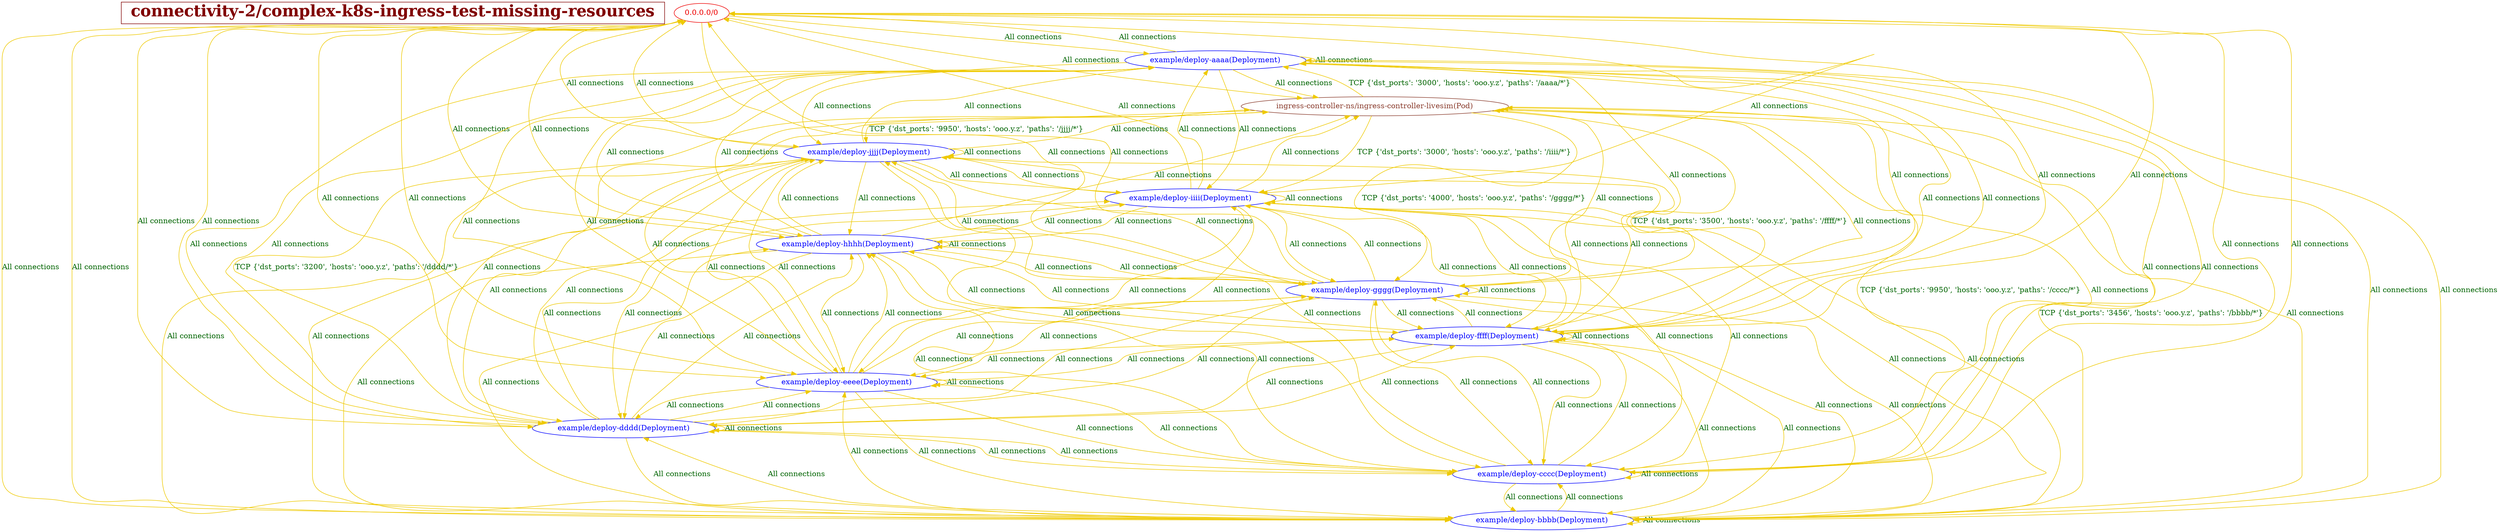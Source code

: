 // The Connectivity Graph of complex-k8s-ingress-test-missing-resources
digraph {
	HEADER [shape="box" label=< <B>connectivity-2/complex-k8s-ingress-test-missing-resources</B> > fontsize=30 color=webmaroon fontcolor=webmaroon];
	"0.0.0.0/0" [label="0.0.0.0/0" color="red2" fontcolor="red2"]
	"example/deploy-aaaa(Deployment)" [label="example/deploy-aaaa(Deployment)" color="blue" fontcolor="blue"]
	"example/deploy-bbbb(Deployment)" [label="example/deploy-bbbb(Deployment)" color="blue" fontcolor="blue"]
	"example/deploy-cccc(Deployment)" [label="example/deploy-cccc(Deployment)" color="blue" fontcolor="blue"]
	"example/deploy-dddd(Deployment)" [label="example/deploy-dddd(Deployment)" color="blue" fontcolor="blue"]
	"example/deploy-eeee(Deployment)" [label="example/deploy-eeee(Deployment)" color="blue" fontcolor="blue"]
	"example/deploy-ffff(Deployment)" [label="example/deploy-ffff(Deployment)" color="blue" fontcolor="blue"]
	"example/deploy-gggg(Deployment)" [label="example/deploy-gggg(Deployment)" color="blue" fontcolor="blue"]
	"example/deploy-hhhh(Deployment)" [label="example/deploy-hhhh(Deployment)" color="blue" fontcolor="blue"]
	"example/deploy-iiii(Deployment)" [label="example/deploy-iiii(Deployment)" color="blue" fontcolor="blue"]
	"example/deploy-jjjj(Deployment)" [label="example/deploy-jjjj(Deployment)" color="blue" fontcolor="blue"]
	"ingress-controller-ns/ingress-controller-livesim(Pod)" [label="ingress-controller-ns/ingress-controller-livesim(Pod)" color="coral4" fontcolor="coral4"]
	"0.0.0.0/0" -> "example/deploy-aaaa(Deployment)" [label="All connections" color="gold2" fontcolor="darkgreen"]
	"0.0.0.0/0" -> "example/deploy-bbbb(Deployment)" [label="All connections" color="gold2" fontcolor="darkgreen"]
	"0.0.0.0/0" -> "example/deploy-cccc(Deployment)" [label="All connections" color="gold2" fontcolor="darkgreen"]
	"0.0.0.0/0" -> "example/deploy-dddd(Deployment)" [label="All connections" color="gold2" fontcolor="darkgreen"]
	"0.0.0.0/0" -> "example/deploy-eeee(Deployment)" [label="All connections" color="gold2" fontcolor="darkgreen"]
	"0.0.0.0/0" -> "example/deploy-ffff(Deployment)" [label="All connections" color="gold2" fontcolor="darkgreen"]
	"0.0.0.0/0" -> "example/deploy-gggg(Deployment)" [label="All connections" color="gold2" fontcolor="darkgreen"]
	"0.0.0.0/0" -> "example/deploy-hhhh(Deployment)" [label="All connections" color="gold2" fontcolor="darkgreen"]
	"0.0.0.0/0" -> "example/deploy-iiii(Deployment)" [label="All connections" color="gold2" fontcolor="darkgreen"]
	"0.0.0.0/0" -> "example/deploy-jjjj(Deployment)" [label="All connections" color="gold2" fontcolor="darkgreen"]
	"0.0.0.0/0" -> "ingress-controller-ns/ingress-controller-livesim(Pod)" [label="All connections" color="gold2" fontcolor="darkgreen"]
	"example/deploy-aaaa(Deployment)" -> "0.0.0.0/0" [label="All connections" color="gold2" fontcolor="darkgreen"]
	"example/deploy-aaaa(Deployment)" -> "example/deploy-aaaa(Deployment)" [label="All connections" color="gold2" fontcolor="darkgreen"]
	"example/deploy-aaaa(Deployment)" -> "example/deploy-bbbb(Deployment)" [label="All connections" color="gold2" fontcolor="darkgreen"]
	"example/deploy-aaaa(Deployment)" -> "example/deploy-cccc(Deployment)" [label="All connections" color="gold2" fontcolor="darkgreen"]
	"example/deploy-aaaa(Deployment)" -> "example/deploy-dddd(Deployment)" [label="All connections" color="gold2" fontcolor="darkgreen"]
	"example/deploy-aaaa(Deployment)" -> "example/deploy-eeee(Deployment)" [label="All connections" color="gold2" fontcolor="darkgreen"]
	"example/deploy-aaaa(Deployment)" -> "example/deploy-ffff(Deployment)" [label="All connections" color="gold2" fontcolor="darkgreen"]
	"example/deploy-aaaa(Deployment)" -> "example/deploy-gggg(Deployment)" [label="All connections" color="gold2" fontcolor="darkgreen"]
	"example/deploy-aaaa(Deployment)" -> "example/deploy-hhhh(Deployment)" [label="All connections" color="gold2" fontcolor="darkgreen"]
	"example/deploy-aaaa(Deployment)" -> "example/deploy-iiii(Deployment)" [label="All connections" color="gold2" fontcolor="darkgreen"]
	"example/deploy-aaaa(Deployment)" -> "example/deploy-jjjj(Deployment)" [label="All connections" color="gold2" fontcolor="darkgreen"]
	"example/deploy-aaaa(Deployment)" -> "ingress-controller-ns/ingress-controller-livesim(Pod)" [label="All connections" color="gold2" fontcolor="darkgreen"]
	"example/deploy-bbbb(Deployment)" -> "0.0.0.0/0" [label="All connections" color="gold2" fontcolor="darkgreen"]
	"example/deploy-bbbb(Deployment)" -> "example/deploy-aaaa(Deployment)" [label="All connections" color="gold2" fontcolor="darkgreen"]
	"example/deploy-bbbb(Deployment)" -> "example/deploy-bbbb(Deployment)" [label="All connections" color="gold2" fontcolor="darkgreen"]
	"example/deploy-bbbb(Deployment)" -> "example/deploy-cccc(Deployment)" [label="All connections" color="gold2" fontcolor="darkgreen"]
	"example/deploy-bbbb(Deployment)" -> "example/deploy-dddd(Deployment)" [label="All connections" color="gold2" fontcolor="darkgreen"]
	"example/deploy-bbbb(Deployment)" -> "example/deploy-eeee(Deployment)" [label="All connections" color="gold2" fontcolor="darkgreen"]
	"example/deploy-bbbb(Deployment)" -> "example/deploy-ffff(Deployment)" [label="All connections" color="gold2" fontcolor="darkgreen"]
	"example/deploy-bbbb(Deployment)" -> "example/deploy-gggg(Deployment)" [label="All connections" color="gold2" fontcolor="darkgreen"]
	"example/deploy-bbbb(Deployment)" -> "example/deploy-hhhh(Deployment)" [label="All connections" color="gold2" fontcolor="darkgreen"]
	"example/deploy-bbbb(Deployment)" -> "example/deploy-iiii(Deployment)" [label="All connections" color="gold2" fontcolor="darkgreen"]
	"example/deploy-bbbb(Deployment)" -> "example/deploy-jjjj(Deployment)" [label="All connections" color="gold2" fontcolor="darkgreen"]
	"example/deploy-bbbb(Deployment)" -> "ingress-controller-ns/ingress-controller-livesim(Pod)" [label="All connections" color="gold2" fontcolor="darkgreen"]
	"example/deploy-cccc(Deployment)" -> "0.0.0.0/0" [label="All connections" color="gold2" fontcolor="darkgreen"]
	"example/deploy-cccc(Deployment)" -> "example/deploy-aaaa(Deployment)" [label="All connections" color="gold2" fontcolor="darkgreen"]
	"example/deploy-cccc(Deployment)" -> "example/deploy-bbbb(Deployment)" [label="All connections" color="gold2" fontcolor="darkgreen"]
	"example/deploy-cccc(Deployment)" -> "example/deploy-cccc(Deployment)" [label="All connections" color="gold2" fontcolor="darkgreen"]
	"example/deploy-cccc(Deployment)" -> "example/deploy-dddd(Deployment)" [label="All connections" color="gold2" fontcolor="darkgreen"]
	"example/deploy-cccc(Deployment)" -> "example/deploy-eeee(Deployment)" [label="All connections" color="gold2" fontcolor="darkgreen"]
	"example/deploy-cccc(Deployment)" -> "example/deploy-ffff(Deployment)" [label="All connections" color="gold2" fontcolor="darkgreen"]
	"example/deploy-cccc(Deployment)" -> "example/deploy-gggg(Deployment)" [label="All connections" color="gold2" fontcolor="darkgreen"]
	"example/deploy-cccc(Deployment)" -> "example/deploy-hhhh(Deployment)" [label="All connections" color="gold2" fontcolor="darkgreen"]
	"example/deploy-cccc(Deployment)" -> "example/deploy-iiii(Deployment)" [label="All connections" color="gold2" fontcolor="darkgreen"]
	"example/deploy-cccc(Deployment)" -> "example/deploy-jjjj(Deployment)" [label="All connections" color="gold2" fontcolor="darkgreen"]
	"example/deploy-cccc(Deployment)" -> "ingress-controller-ns/ingress-controller-livesim(Pod)" [label="All connections" color="gold2" fontcolor="darkgreen"]
	"example/deploy-dddd(Deployment)" -> "0.0.0.0/0" [label="All connections" color="gold2" fontcolor="darkgreen"]
	"example/deploy-dddd(Deployment)" -> "example/deploy-aaaa(Deployment)" [label="All connections" color="gold2" fontcolor="darkgreen"]
	"example/deploy-dddd(Deployment)" -> "example/deploy-bbbb(Deployment)" [label="All connections" color="gold2" fontcolor="darkgreen"]
	"example/deploy-dddd(Deployment)" -> "example/deploy-cccc(Deployment)" [label="All connections" color="gold2" fontcolor="darkgreen"]
	"example/deploy-dddd(Deployment)" -> "example/deploy-dddd(Deployment)" [label="All connections" color="gold2" fontcolor="darkgreen"]
	"example/deploy-dddd(Deployment)" -> "example/deploy-eeee(Deployment)" [label="All connections" color="gold2" fontcolor="darkgreen"]
	"example/deploy-dddd(Deployment)" -> "example/deploy-ffff(Deployment)" [label="All connections" color="gold2" fontcolor="darkgreen"]
	"example/deploy-dddd(Deployment)" -> "example/deploy-gggg(Deployment)" [label="All connections" color="gold2" fontcolor="darkgreen"]
	"example/deploy-dddd(Deployment)" -> "example/deploy-hhhh(Deployment)" [label="All connections" color="gold2" fontcolor="darkgreen"]
	"example/deploy-dddd(Deployment)" -> "example/deploy-iiii(Deployment)" [label="All connections" color="gold2" fontcolor="darkgreen"]
	"example/deploy-dddd(Deployment)" -> "example/deploy-jjjj(Deployment)" [label="All connections" color="gold2" fontcolor="darkgreen"]
	"example/deploy-dddd(Deployment)" -> "ingress-controller-ns/ingress-controller-livesim(Pod)" [label="All connections" color="gold2" fontcolor="darkgreen"]
	"example/deploy-eeee(Deployment)" -> "0.0.0.0/0" [label="All connections" color="gold2" fontcolor="darkgreen"]
	"example/deploy-eeee(Deployment)" -> "example/deploy-aaaa(Deployment)" [label="All connections" color="gold2" fontcolor="darkgreen"]
	"example/deploy-eeee(Deployment)" -> "example/deploy-bbbb(Deployment)" [label="All connections" color="gold2" fontcolor="darkgreen"]
	"example/deploy-eeee(Deployment)" -> "example/deploy-cccc(Deployment)" [label="All connections" color="gold2" fontcolor="darkgreen"]
	"example/deploy-eeee(Deployment)" -> "example/deploy-dddd(Deployment)" [label="All connections" color="gold2" fontcolor="darkgreen"]
	"example/deploy-eeee(Deployment)" -> "example/deploy-eeee(Deployment)" [label="All connections" color="gold2" fontcolor="darkgreen"]
	"example/deploy-eeee(Deployment)" -> "example/deploy-ffff(Deployment)" [label="All connections" color="gold2" fontcolor="darkgreen"]
	"example/deploy-eeee(Deployment)" -> "example/deploy-gggg(Deployment)" [label="All connections" color="gold2" fontcolor="darkgreen"]
	"example/deploy-eeee(Deployment)" -> "example/deploy-hhhh(Deployment)" [label="All connections" color="gold2" fontcolor="darkgreen"]
	"example/deploy-eeee(Deployment)" -> "example/deploy-iiii(Deployment)" [label="All connections" color="gold2" fontcolor="darkgreen"]
	"example/deploy-eeee(Deployment)" -> "example/deploy-jjjj(Deployment)" [label="All connections" color="gold2" fontcolor="darkgreen"]
	"example/deploy-eeee(Deployment)" -> "ingress-controller-ns/ingress-controller-livesim(Pod)" [label="All connections" color="gold2" fontcolor="darkgreen"]
	"example/deploy-ffff(Deployment)" -> "0.0.0.0/0" [label="All connections" color="gold2" fontcolor="darkgreen"]
	"example/deploy-ffff(Deployment)" -> "example/deploy-aaaa(Deployment)" [label="All connections" color="gold2" fontcolor="darkgreen"]
	"example/deploy-ffff(Deployment)" -> "example/deploy-bbbb(Deployment)" [label="All connections" color="gold2" fontcolor="darkgreen"]
	"example/deploy-ffff(Deployment)" -> "example/deploy-cccc(Deployment)" [label="All connections" color="gold2" fontcolor="darkgreen"]
	"example/deploy-ffff(Deployment)" -> "example/deploy-dddd(Deployment)" [label="All connections" color="gold2" fontcolor="darkgreen"]
	"example/deploy-ffff(Deployment)" -> "example/deploy-eeee(Deployment)" [label="All connections" color="gold2" fontcolor="darkgreen"]
	"example/deploy-ffff(Deployment)" -> "example/deploy-ffff(Deployment)" [label="All connections" color="gold2" fontcolor="darkgreen"]
	"example/deploy-ffff(Deployment)" -> "example/deploy-gggg(Deployment)" [label="All connections" color="gold2" fontcolor="darkgreen"]
	"example/deploy-ffff(Deployment)" -> "example/deploy-hhhh(Deployment)" [label="All connections" color="gold2" fontcolor="darkgreen"]
	"example/deploy-ffff(Deployment)" -> "example/deploy-iiii(Deployment)" [label="All connections" color="gold2" fontcolor="darkgreen"]
	"example/deploy-ffff(Deployment)" -> "example/deploy-jjjj(Deployment)" [label="All connections" color="gold2" fontcolor="darkgreen"]
	"example/deploy-ffff(Deployment)" -> "ingress-controller-ns/ingress-controller-livesim(Pod)" [label="All connections" color="gold2" fontcolor="darkgreen"]
	"example/deploy-gggg(Deployment)" -> "0.0.0.0/0" [label="All connections" color="gold2" fontcolor="darkgreen"]
	"example/deploy-gggg(Deployment)" -> "example/deploy-aaaa(Deployment)" [label="All connections" color="gold2" fontcolor="darkgreen"]
	"example/deploy-gggg(Deployment)" -> "example/deploy-bbbb(Deployment)" [label="All connections" color="gold2" fontcolor="darkgreen"]
	"example/deploy-gggg(Deployment)" -> "example/deploy-cccc(Deployment)" [label="All connections" color="gold2" fontcolor="darkgreen"]
	"example/deploy-gggg(Deployment)" -> "example/deploy-dddd(Deployment)" [label="All connections" color="gold2" fontcolor="darkgreen"]
	"example/deploy-gggg(Deployment)" -> "example/deploy-eeee(Deployment)" [label="All connections" color="gold2" fontcolor="darkgreen"]
	"example/deploy-gggg(Deployment)" -> "example/deploy-ffff(Deployment)" [label="All connections" color="gold2" fontcolor="darkgreen"]
	"example/deploy-gggg(Deployment)" -> "example/deploy-gggg(Deployment)" [label="All connections" color="gold2" fontcolor="darkgreen"]
	"example/deploy-gggg(Deployment)" -> "example/deploy-hhhh(Deployment)" [label="All connections" color="gold2" fontcolor="darkgreen"]
	"example/deploy-gggg(Deployment)" -> "example/deploy-iiii(Deployment)" [label="All connections" color="gold2" fontcolor="darkgreen"]
	"example/deploy-gggg(Deployment)" -> "example/deploy-jjjj(Deployment)" [label="All connections" color="gold2" fontcolor="darkgreen"]
	"example/deploy-gggg(Deployment)" -> "ingress-controller-ns/ingress-controller-livesim(Pod)" [label="All connections" color="gold2" fontcolor="darkgreen"]
	"example/deploy-hhhh(Deployment)" -> "0.0.0.0/0" [label="All connections" color="gold2" fontcolor="darkgreen"]
	"example/deploy-hhhh(Deployment)" -> "example/deploy-aaaa(Deployment)" [label="All connections" color="gold2" fontcolor="darkgreen"]
	"example/deploy-hhhh(Deployment)" -> "example/deploy-bbbb(Deployment)" [label="All connections" color="gold2" fontcolor="darkgreen"]
	"example/deploy-hhhh(Deployment)" -> "example/deploy-cccc(Deployment)" [label="All connections" color="gold2" fontcolor="darkgreen"]
	"example/deploy-hhhh(Deployment)" -> "example/deploy-dddd(Deployment)" [label="All connections" color="gold2" fontcolor="darkgreen"]
	"example/deploy-hhhh(Deployment)" -> "example/deploy-eeee(Deployment)" [label="All connections" color="gold2" fontcolor="darkgreen"]
	"example/deploy-hhhh(Deployment)" -> "example/deploy-ffff(Deployment)" [label="All connections" color="gold2" fontcolor="darkgreen"]
	"example/deploy-hhhh(Deployment)" -> "example/deploy-gggg(Deployment)" [label="All connections" color="gold2" fontcolor="darkgreen"]
	"example/deploy-hhhh(Deployment)" -> "example/deploy-hhhh(Deployment)" [label="All connections" color="gold2" fontcolor="darkgreen"]
	"example/deploy-hhhh(Deployment)" -> "example/deploy-iiii(Deployment)" [label="All connections" color="gold2" fontcolor="darkgreen"]
	"example/deploy-hhhh(Deployment)" -> "example/deploy-jjjj(Deployment)" [label="All connections" color="gold2" fontcolor="darkgreen"]
	"example/deploy-hhhh(Deployment)" -> "ingress-controller-ns/ingress-controller-livesim(Pod)" [label="All connections" color="gold2" fontcolor="darkgreen"]
	"example/deploy-iiii(Deployment)" -> "0.0.0.0/0" [label="All connections" color="gold2" fontcolor="darkgreen"]
	"example/deploy-iiii(Deployment)" -> "example/deploy-aaaa(Deployment)" [label="All connections" color="gold2" fontcolor="darkgreen"]
	"example/deploy-iiii(Deployment)" -> "example/deploy-bbbb(Deployment)" [label="All connections" color="gold2" fontcolor="darkgreen"]
	"example/deploy-iiii(Deployment)" -> "example/deploy-cccc(Deployment)" [label="All connections" color="gold2" fontcolor="darkgreen"]
	"example/deploy-iiii(Deployment)" -> "example/deploy-dddd(Deployment)" [label="All connections" color="gold2" fontcolor="darkgreen"]
	"example/deploy-iiii(Deployment)" -> "example/deploy-eeee(Deployment)" [label="All connections" color="gold2" fontcolor="darkgreen"]
	"example/deploy-iiii(Deployment)" -> "example/deploy-ffff(Deployment)" [label="All connections" color="gold2" fontcolor="darkgreen"]
	"example/deploy-iiii(Deployment)" -> "example/deploy-gggg(Deployment)" [label="All connections" color="gold2" fontcolor="darkgreen"]
	"example/deploy-iiii(Deployment)" -> "example/deploy-hhhh(Deployment)" [label="All connections" color="gold2" fontcolor="darkgreen"]
	"example/deploy-iiii(Deployment)" -> "example/deploy-iiii(Deployment)" [label="All connections" color="gold2" fontcolor="darkgreen"]
	"example/deploy-iiii(Deployment)" -> "example/deploy-jjjj(Deployment)" [label="All connections" color="gold2" fontcolor="darkgreen"]
	"example/deploy-iiii(Deployment)" -> "ingress-controller-ns/ingress-controller-livesim(Pod)" [label="All connections" color="gold2" fontcolor="darkgreen"]
	"example/deploy-jjjj(Deployment)" -> "0.0.0.0/0" [label="All connections" color="gold2" fontcolor="darkgreen"]
	"example/deploy-jjjj(Deployment)" -> "example/deploy-aaaa(Deployment)" [label="All connections" color="gold2" fontcolor="darkgreen"]
	"example/deploy-jjjj(Deployment)" -> "example/deploy-bbbb(Deployment)" [label="All connections" color="gold2" fontcolor="darkgreen"]
	"example/deploy-jjjj(Deployment)" -> "example/deploy-cccc(Deployment)" [label="All connections" color="gold2" fontcolor="darkgreen"]
	"example/deploy-jjjj(Deployment)" -> "example/deploy-dddd(Deployment)" [label="All connections" color="gold2" fontcolor="darkgreen"]
	"example/deploy-jjjj(Deployment)" -> "example/deploy-eeee(Deployment)" [label="All connections" color="gold2" fontcolor="darkgreen"]
	"example/deploy-jjjj(Deployment)" -> "example/deploy-ffff(Deployment)" [label="All connections" color="gold2" fontcolor="darkgreen"]
	"example/deploy-jjjj(Deployment)" -> "example/deploy-gggg(Deployment)" [label="All connections" color="gold2" fontcolor="darkgreen"]
	"example/deploy-jjjj(Deployment)" -> "example/deploy-hhhh(Deployment)" [label="All connections" color="gold2" fontcolor="darkgreen"]
	"example/deploy-jjjj(Deployment)" -> "example/deploy-iiii(Deployment)" [label="All connections" color="gold2" fontcolor="darkgreen"]
	"example/deploy-jjjj(Deployment)" -> "example/deploy-jjjj(Deployment)" [label="All connections" color="gold2" fontcolor="darkgreen"]
	"example/deploy-jjjj(Deployment)" -> "ingress-controller-ns/ingress-controller-livesim(Pod)" [label="All connections" color="gold2" fontcolor="darkgreen"]
	"ingress-controller-ns/ingress-controller-livesim(Pod)" -> "example/deploy-aaaa(Deployment)" [label="TCP {'dst_ports': '3000', 'hosts': 'ooo.y.z', 'paths': '/aaaa/*'}" color="gold2" fontcolor="darkgreen"]
	"ingress-controller-ns/ingress-controller-livesim(Pod)" -> "example/deploy-bbbb(Deployment)" [label="TCP {'dst_ports': '3456', 'hosts': 'ooo.y.z', 'paths': '/bbbb/*'}" color="gold2" fontcolor="darkgreen"]
	"ingress-controller-ns/ingress-controller-livesim(Pod)" -> "example/deploy-cccc(Deployment)" [label="TCP {'dst_ports': '9950', 'hosts': 'ooo.y.z', 'paths': '/cccc/*'}" color="gold2" fontcolor="darkgreen"]
	"ingress-controller-ns/ingress-controller-livesim(Pod)" -> "example/deploy-dddd(Deployment)" [label="TCP {'dst_ports': '3200', 'hosts': 'ooo.y.z', 'paths': '/dddd/*'}" color="gold2" fontcolor="darkgreen"]
	"ingress-controller-ns/ingress-controller-livesim(Pod)" -> "example/deploy-ffff(Deployment)" [label="TCP {'dst_ports': '3500', 'hosts': 'ooo.y.z', 'paths': '/ffff/*'}" color="gold2" fontcolor="darkgreen"]
	"ingress-controller-ns/ingress-controller-livesim(Pod)" -> "example/deploy-gggg(Deployment)" [label="TCP {'dst_ports': '4000', 'hosts': 'ooo.y.z', 'paths': '/gggg/*'}" color="gold2" fontcolor="darkgreen"]
	"ingress-controller-ns/ingress-controller-livesim(Pod)" -> "example/deploy-iiii(Deployment)" [label="TCP {'dst_ports': '3000', 'hosts': 'ooo.y.z', 'paths': '/iiii/*'}" color="gold2" fontcolor="darkgreen"]
	"ingress-controller-ns/ingress-controller-livesim(Pod)" -> "example/deploy-jjjj(Deployment)" [label="TCP {'dst_ports': '9950', 'hosts': 'ooo.y.z', 'paths': '/jjjj/*'}" color="gold2" fontcolor="darkgreen"]
}


